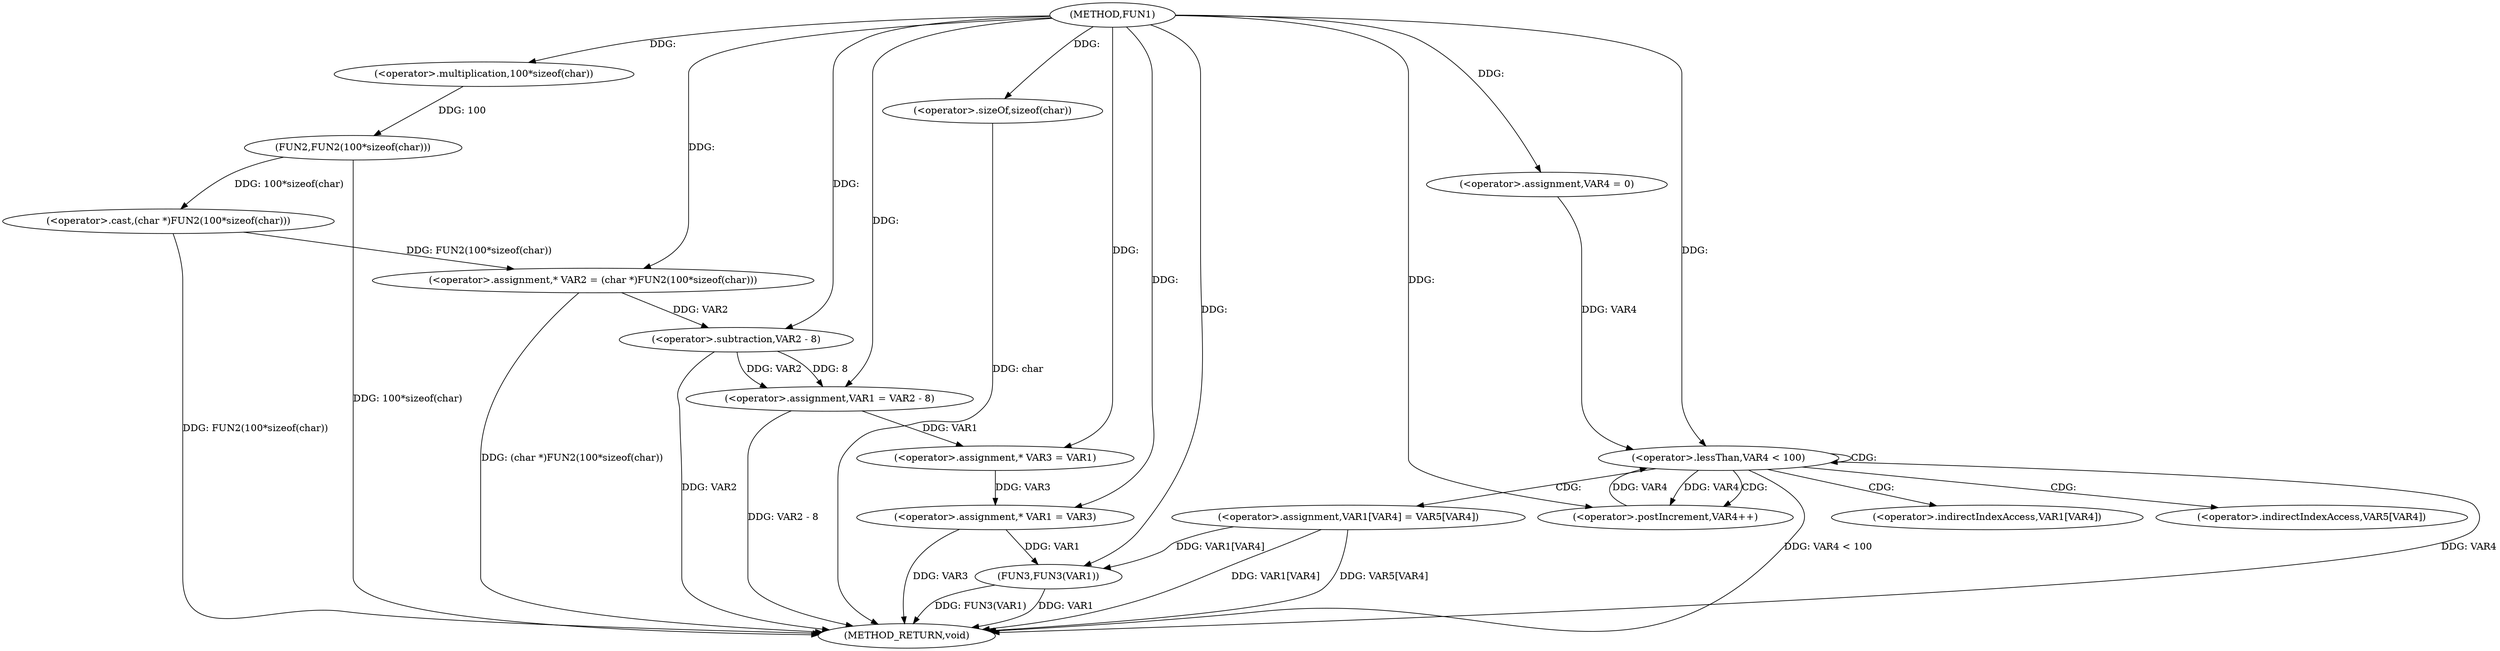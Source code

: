 digraph FUN1 {  
"1000100" [label = "(METHOD,FUN1)" ]
"1000149" [label = "(METHOD_RETURN,void)" ]
"1000104" [label = "(<operator>.assignment,* VAR2 = (char *)FUN2(100*sizeof(char)))" ]
"1000106" [label = "(<operator>.cast,(char *)FUN2(100*sizeof(char)))" ]
"1000108" [label = "(FUN2,FUN2(100*sizeof(char)))" ]
"1000109" [label = "(<operator>.multiplication,100*sizeof(char))" ]
"1000111" [label = "(<operator>.sizeOf,sizeof(char))" ]
"1000113" [label = "(<operator>.assignment,VAR1 = VAR2 - 8)" ]
"1000115" [label = "(<operator>.subtraction,VAR2 - 8)" ]
"1000120" [label = "(<operator>.assignment,* VAR3 = VAR1)" ]
"1000124" [label = "(<operator>.assignment,* VAR1 = VAR3)" ]
"1000131" [label = "(<operator>.assignment,VAR4 = 0)" ]
"1000134" [label = "(<operator>.lessThan,VAR4 < 100)" ]
"1000137" [label = "(<operator>.postIncrement,VAR4++)" ]
"1000140" [label = "(<operator>.assignment,VAR1[VAR4] = VAR5[VAR4])" ]
"1000147" [label = "(FUN3,FUN3(VAR1))" ]
"1000141" [label = "(<operator>.indirectIndexAccess,VAR1[VAR4])" ]
"1000144" [label = "(<operator>.indirectIndexAccess,VAR5[VAR4])" ]
  "1000124" -> "1000149"  [ label = "DDG: VAR3"] 
  "1000106" -> "1000149"  [ label = "DDG: FUN2(100*sizeof(char))"] 
  "1000140" -> "1000149"  [ label = "DDG: VAR1[VAR4]"] 
  "1000113" -> "1000149"  [ label = "DDG: VAR2 - 8"] 
  "1000147" -> "1000149"  [ label = "DDG: VAR1"] 
  "1000111" -> "1000149"  [ label = "DDG: char"] 
  "1000140" -> "1000149"  [ label = "DDG: VAR5[VAR4]"] 
  "1000134" -> "1000149"  [ label = "DDG: VAR4 < 100"] 
  "1000134" -> "1000149"  [ label = "DDG: VAR4"] 
  "1000147" -> "1000149"  [ label = "DDG: FUN3(VAR1)"] 
  "1000115" -> "1000149"  [ label = "DDG: VAR2"] 
  "1000104" -> "1000149"  [ label = "DDG: (char *)FUN2(100*sizeof(char))"] 
  "1000108" -> "1000149"  [ label = "DDG: 100*sizeof(char)"] 
  "1000106" -> "1000104"  [ label = "DDG: FUN2(100*sizeof(char))"] 
  "1000100" -> "1000104"  [ label = "DDG: "] 
  "1000108" -> "1000106"  [ label = "DDG: 100*sizeof(char)"] 
  "1000109" -> "1000108"  [ label = "DDG: 100"] 
  "1000100" -> "1000109"  [ label = "DDG: "] 
  "1000100" -> "1000111"  [ label = "DDG: "] 
  "1000115" -> "1000113"  [ label = "DDG: VAR2"] 
  "1000115" -> "1000113"  [ label = "DDG: 8"] 
  "1000100" -> "1000113"  [ label = "DDG: "] 
  "1000104" -> "1000115"  [ label = "DDG: VAR2"] 
  "1000100" -> "1000115"  [ label = "DDG: "] 
  "1000113" -> "1000120"  [ label = "DDG: VAR1"] 
  "1000100" -> "1000120"  [ label = "DDG: "] 
  "1000120" -> "1000124"  [ label = "DDG: VAR3"] 
  "1000100" -> "1000124"  [ label = "DDG: "] 
  "1000100" -> "1000131"  [ label = "DDG: "] 
  "1000131" -> "1000134"  [ label = "DDG: VAR4"] 
  "1000137" -> "1000134"  [ label = "DDG: VAR4"] 
  "1000100" -> "1000134"  [ label = "DDG: "] 
  "1000134" -> "1000137"  [ label = "DDG: VAR4"] 
  "1000100" -> "1000137"  [ label = "DDG: "] 
  "1000124" -> "1000147"  [ label = "DDG: VAR1"] 
  "1000140" -> "1000147"  [ label = "DDG: VAR1[VAR4]"] 
  "1000100" -> "1000147"  [ label = "DDG: "] 
  "1000134" -> "1000137"  [ label = "CDG: "] 
  "1000134" -> "1000141"  [ label = "CDG: "] 
  "1000134" -> "1000144"  [ label = "CDG: "] 
  "1000134" -> "1000140"  [ label = "CDG: "] 
  "1000134" -> "1000134"  [ label = "CDG: "] 
}
